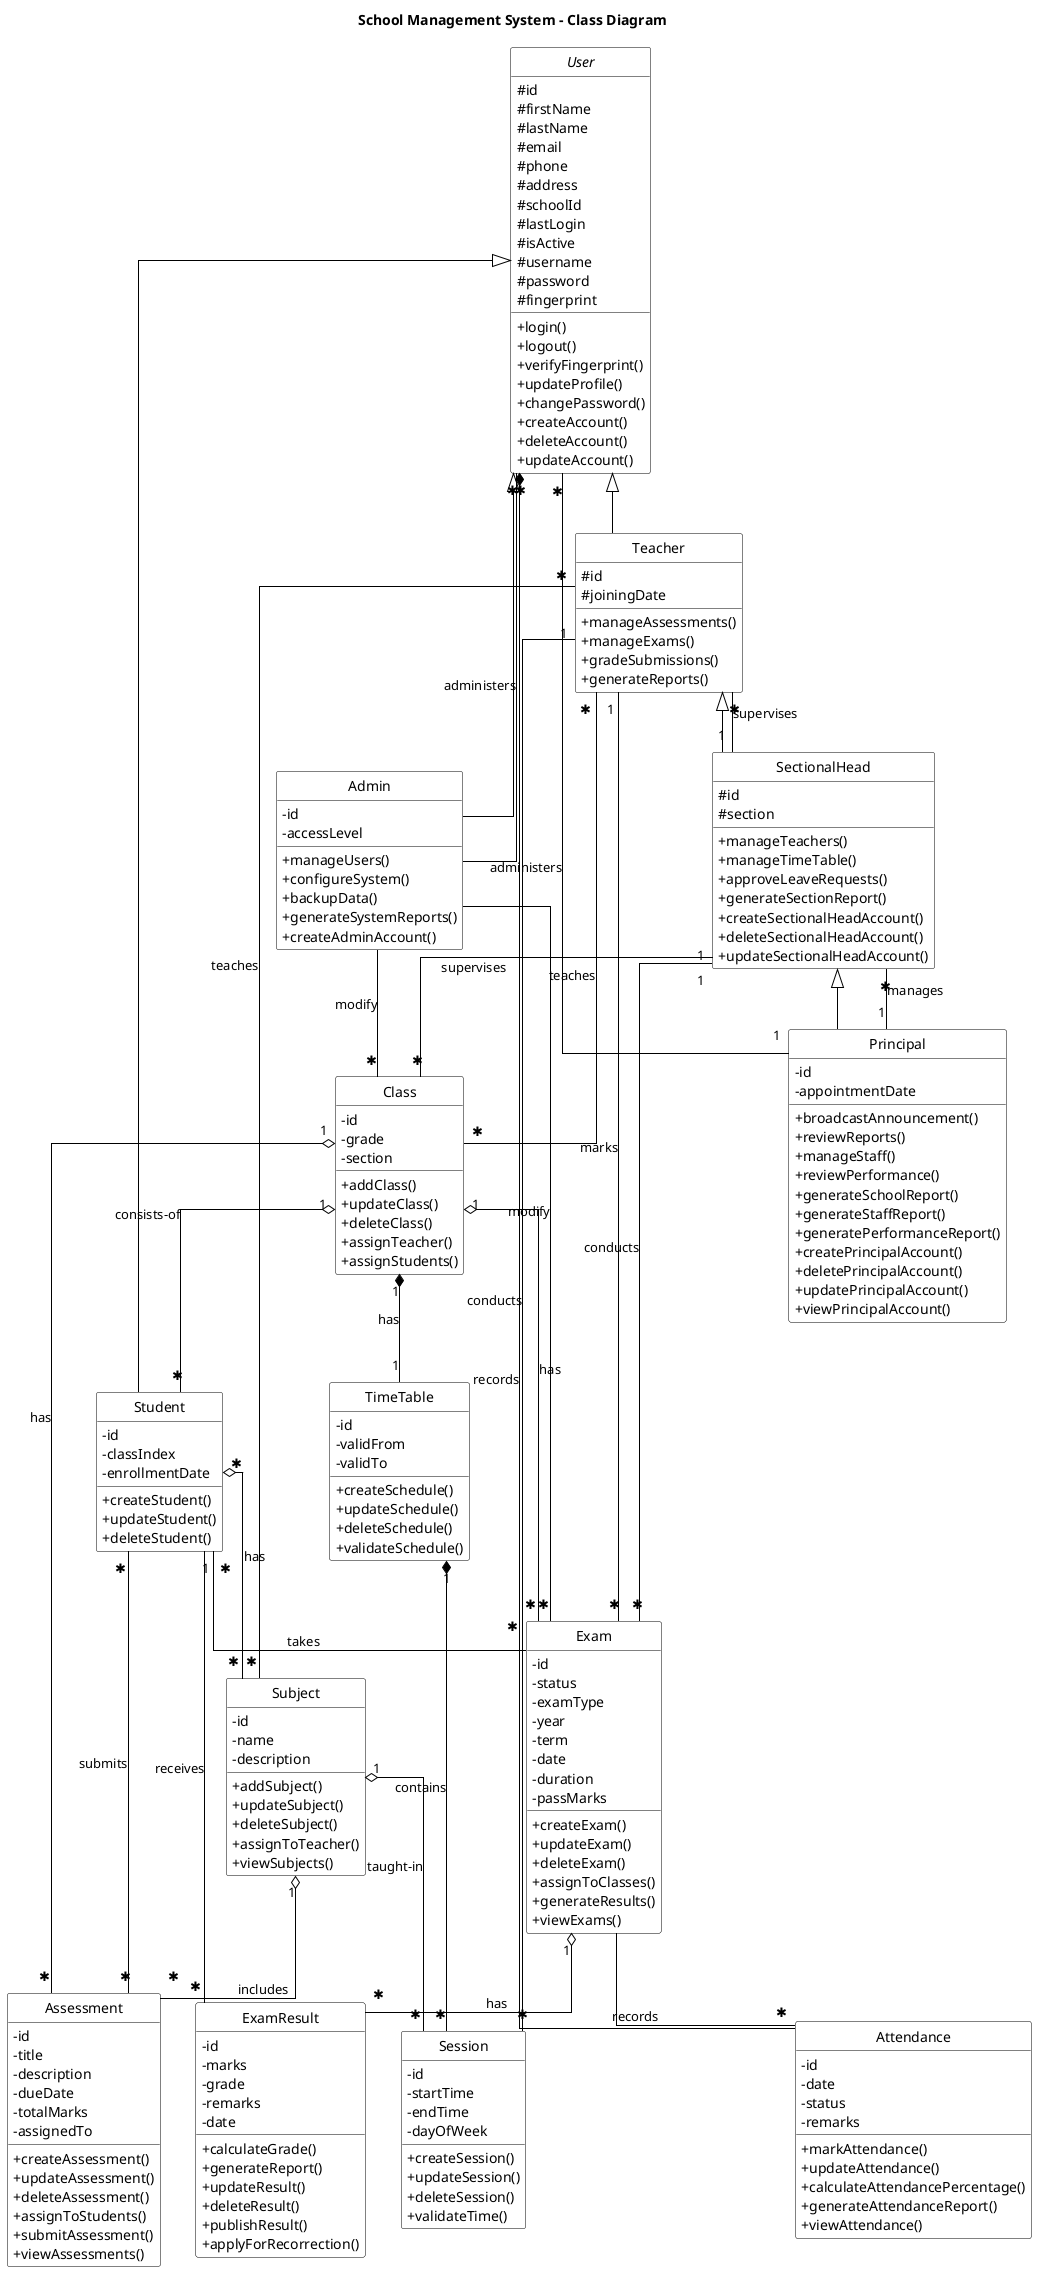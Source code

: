 @startuml class-diagram
title School Management System - Class Diagram

' Layout settings
skinparam Linetype ortho
skinparam classAttributeIconSize 0
hide circle

' Style settings
skinparam class {
    color black
    BackgroundColor white
    BorderColor black
    ArrowColor black
}

abstract class User {
    # id
    # firstName
    # lastName
    # email
    # phone
    # address
    # schoolId
    # lastLogin
    # isActive
    # username
    # password
    # fingerprint
    
    + login()
    + logout()
    + verifyFingerprint()
    + updateProfile()
    + changePassword()
    + createAccount()
    + deleteAccount()
    + updateAccount()
}

class Student {
    - id
    - classIndex
    - enrollmentDate
    
    + createStudent()
    + updateStudent()
    + deleteStudent()
}

class Teacher {
    # id
    # joiningDate
    
    + manageAssessments()
    + manageExams()
    + gradeSubmissions()
    + generateReports()
}

class SectionalHead {
    # id
    # section
    
    + manageTeachers()
    + manageTimeTable()
    + approveLeaveRequests()
    + generateSectionReport()
    + createSectionalHeadAccount()
    + deleteSectionalHeadAccount()
    + updateSectionalHeadAccount()
}

class Principal {
    - id
    - appointmentDate
    
    + broadcastAnnouncement()
    + reviewReports()
    + manageStaff()
    + reviewPerformance()
    + generateSchoolReport()
    + generateStaffReport()
    + generatePerformanceReport()
    + createPrincipalAccount()
    + deletePrincipalAccount()
    + updatePrincipalAccount()
    + viewPrincipalAccount()
}

class Admin {
    - id
    - accessLevel
    
    + manageUsers()
    + configureSystem()
    + backupData()
    + generateSystemReports()
    + createAdminAccount()
}

class Class {
    - id
    - grade
    - section
    
    + addClass()
    + updateClass()
    + deleteClass()
    + assignTeacher()
    + assignStudents()
}

class Assessment {
    - id
    - title
    - description
    - dueDate
    - totalMarks
    - assignedTo
    
    + createAssessment()
    + updateAssessment()
    + deleteAssessment()
    + assignToStudents()
    + submitAssessment()
    + viewAssessments()
}

class Exam {
    - id
    - status
    - examType
    - year
    - term
    - date
    - duration
    - passMarks
    
    + createExam()
    + updateExam()
    + deleteExam()
    + assignToClasses()
    + generateResults()
    + viewExams()
}

class ExamResult {
    - id
    - marks
    - grade
    - remarks
    - date
    
    + calculateGrade()
    + generateReport()
    + updateResult()
    + deleteResult()
    + publishResult()
    + applyForRecorrection()
}

class TimeTable {
    - id
    - validFrom
    - validTo
    
    + createSchedule()
    + updateSchedule()
    + deleteSchedule()
    + validateSchedule()
}

class Session {
    - id
    - startTime
    - endTime
    - dayOfWeek
    
    + createSession()
    + updateSession()
    + deleteSession()
    + validateTime()
}

class Subject {
    - id
    - name
    - description

    + addSubject()
    + updateSubject()
    + deleteSubject()
    + assignToTeacher()
    + viewSubjects()
}

class Attendance {
    - id
    - date
    - status
    - remarks
    
    + markAttendance()
    + updateAttendance()
    + calculateAttendancePercentage()
    + generateAttendanceReport()
    + viewAttendance()
}

' Inheritance relationships
User <|-- Student
User <|-- Teacher
User <|-- Admin
Teacher <|-- SectionalHead
SectionalHead <|-- Principal

' Composition with multiplicities (strong ownership)
User "✱" *-- "✱" Attendance : records
Class "1" *-- "1" TimeTable : has
TimeTable "1" *-- "✱" Session : contains

' Aggregation with multiplicities (weak ownership)
Class "1" o-- "✱" Student : consists-of
Class "1" o-- "✱" Assessment : has
Class "1" o-- "✱" Exam : has
Student "✱" o-- "✱" Subject : has
Subject "1" o-- "✱" Assessment : includes
Subject "1" o-- "✱" Session : taught-in
Exam "1" o-- "✱" ExamResult : has

' Association with multiplicities (relationships)
Student "✱" -- "✱" Exam : takes
Student "1" -- "✱" ExamResult : receives
Student "✱" -- "✱" Assessment : submits
Teacher "✱" -- "✱" Subject : teaches
Teacher "1" -- "✱" Exam : marks
Teacher "✱" -- "✱" Class : teaches
Teacher "1" -- "✱" Session : conducts
SectionalHead "1" -- "✱" Teacher : supervises
Principal "1" -- "✱" SectionalHead : manages
Principal "1" -- "✱" User : administers
SectionalHead "1" -- "✱" Class : supervises
SectionalHead "1" -- "✱" Exam : conducts

' Dependency relationships
Exam -- Attendance : "records"
Admin -- "✱" User : administers
Admin -- "✱" Exam : modify
Admin -- "✱" Class : modify

@enduml
